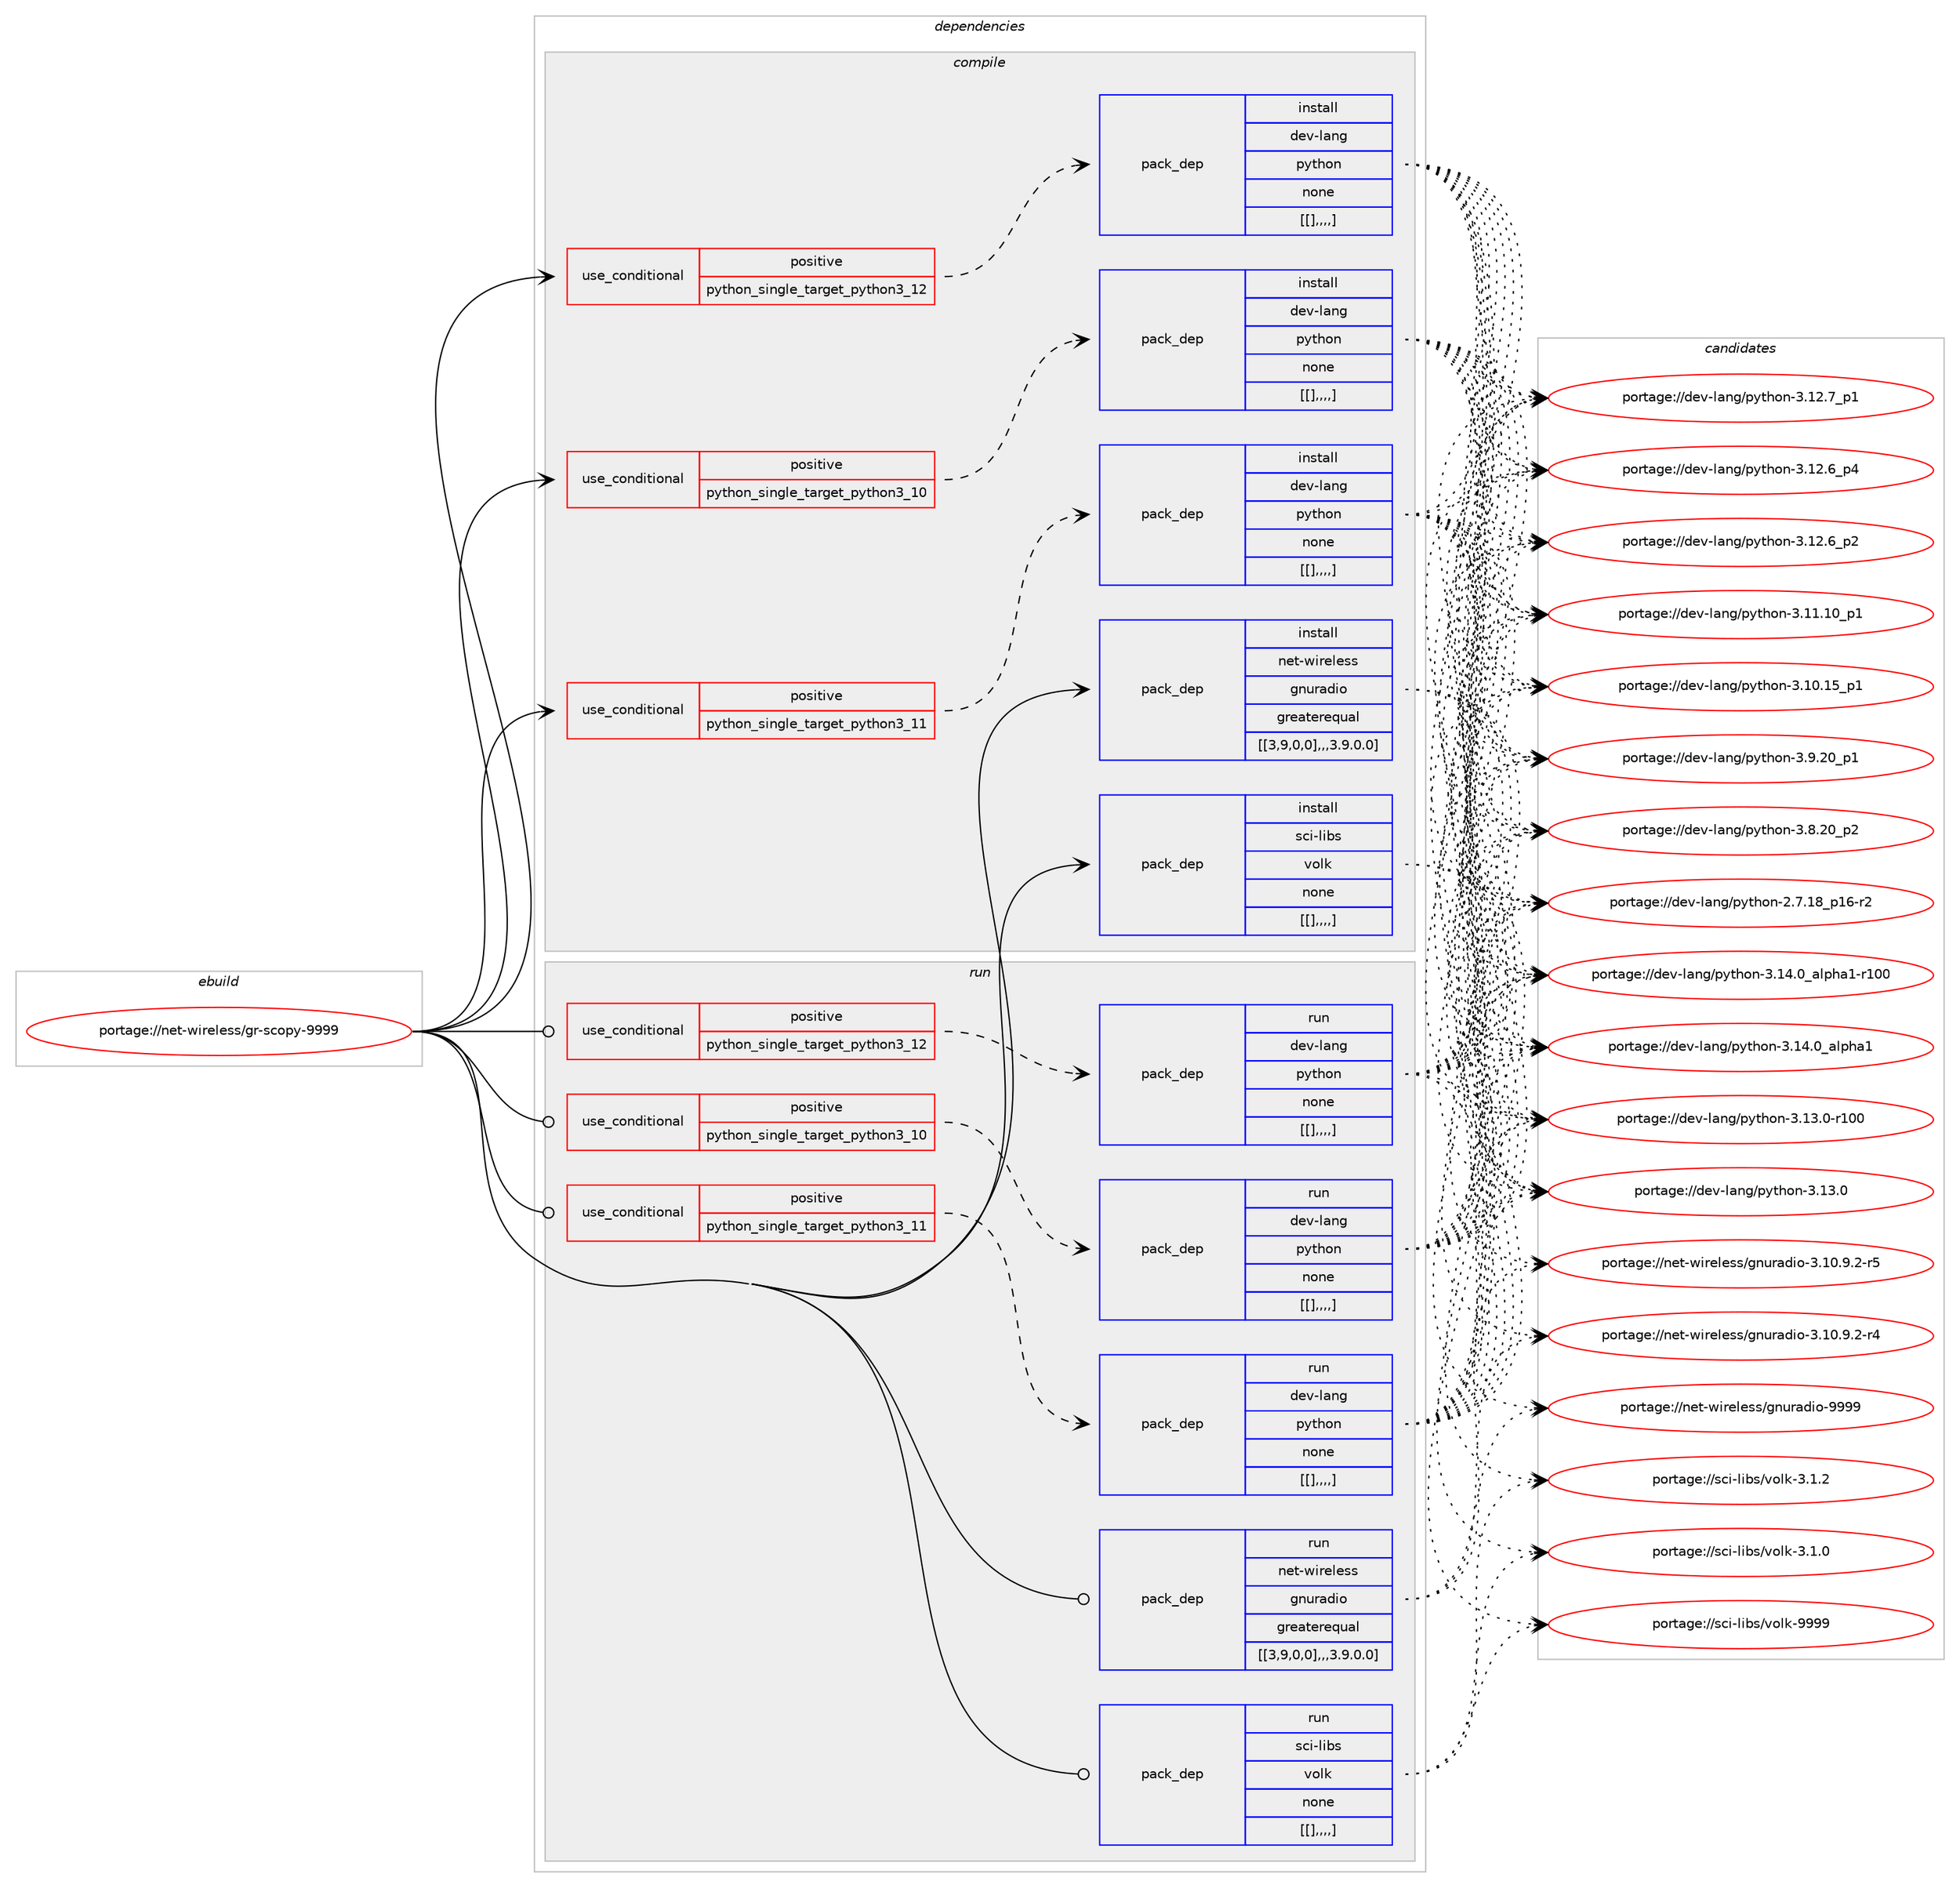 digraph prolog {

# *************
# Graph options
# *************

newrank=true;
concentrate=true;
compound=true;
graph [rankdir=LR,fontname=Helvetica,fontsize=10,ranksep=1.5];#, ranksep=2.5, nodesep=0.2];
edge  [arrowhead=vee];
node  [fontname=Helvetica,fontsize=10];

# **********
# The ebuild
# **********

subgraph cluster_leftcol {
color=gray;
label=<<i>ebuild</i>>;
id [label="portage://net-wireless/gr-scopy-9999", color=red, width=4, href="../net-wireless/gr-scopy-9999.svg"];
}

# ****************
# The dependencies
# ****************

subgraph cluster_midcol {
color=gray;
label=<<i>dependencies</i>>;
subgraph cluster_compile {
fillcolor="#eeeeee";
style=filled;
label=<<i>compile</i>>;
subgraph cond109153 {
dependency411493 [label=<<TABLE BORDER="0" CELLBORDER="1" CELLSPACING="0" CELLPADDING="4"><TR><TD ROWSPAN="3" CELLPADDING="10">use_conditional</TD></TR><TR><TD>positive</TD></TR><TR><TD>python_single_target_python3_10</TD></TR></TABLE>>, shape=none, color=red];
subgraph pack299265 {
dependency411546 [label=<<TABLE BORDER="0" CELLBORDER="1" CELLSPACING="0" CELLPADDING="4" WIDTH="220"><TR><TD ROWSPAN="6" CELLPADDING="30">pack_dep</TD></TR><TR><TD WIDTH="110">install</TD></TR><TR><TD>dev-lang</TD></TR><TR><TD>python</TD></TR><TR><TD>none</TD></TR><TR><TD>[[],,,,]</TD></TR></TABLE>>, shape=none, color=blue];
}
dependency411493:e -> dependency411546:w [weight=20,style="dashed",arrowhead="vee"];
}
id:e -> dependency411493:w [weight=20,style="solid",arrowhead="vee"];
subgraph cond109180 {
dependency411579 [label=<<TABLE BORDER="0" CELLBORDER="1" CELLSPACING="0" CELLPADDING="4"><TR><TD ROWSPAN="3" CELLPADDING="10">use_conditional</TD></TR><TR><TD>positive</TD></TR><TR><TD>python_single_target_python3_11</TD></TR></TABLE>>, shape=none, color=red];
subgraph pack299331 {
dependency411611 [label=<<TABLE BORDER="0" CELLBORDER="1" CELLSPACING="0" CELLPADDING="4" WIDTH="220"><TR><TD ROWSPAN="6" CELLPADDING="30">pack_dep</TD></TR><TR><TD WIDTH="110">install</TD></TR><TR><TD>dev-lang</TD></TR><TR><TD>python</TD></TR><TR><TD>none</TD></TR><TR><TD>[[],,,,]</TD></TR></TABLE>>, shape=none, color=blue];
}
dependency411579:e -> dependency411611:w [weight=20,style="dashed",arrowhead="vee"];
}
id:e -> dependency411579:w [weight=20,style="solid",arrowhead="vee"];
subgraph cond109200 {
dependency411651 [label=<<TABLE BORDER="0" CELLBORDER="1" CELLSPACING="0" CELLPADDING="4"><TR><TD ROWSPAN="3" CELLPADDING="10">use_conditional</TD></TR><TR><TD>positive</TD></TR><TR><TD>python_single_target_python3_12</TD></TR></TABLE>>, shape=none, color=red];
subgraph pack299376 {
dependency411688 [label=<<TABLE BORDER="0" CELLBORDER="1" CELLSPACING="0" CELLPADDING="4" WIDTH="220"><TR><TD ROWSPAN="6" CELLPADDING="30">pack_dep</TD></TR><TR><TD WIDTH="110">install</TD></TR><TR><TD>dev-lang</TD></TR><TR><TD>python</TD></TR><TR><TD>none</TD></TR><TR><TD>[[],,,,]</TD></TR></TABLE>>, shape=none, color=blue];
}
dependency411651:e -> dependency411688:w [weight=20,style="dashed",arrowhead="vee"];
}
id:e -> dependency411651:w [weight=20,style="solid",arrowhead="vee"];
subgraph pack299409 {
dependency411738 [label=<<TABLE BORDER="0" CELLBORDER="1" CELLSPACING="0" CELLPADDING="4" WIDTH="220"><TR><TD ROWSPAN="6" CELLPADDING="30">pack_dep</TD></TR><TR><TD WIDTH="110">install</TD></TR><TR><TD>net-wireless</TD></TR><TR><TD>gnuradio</TD></TR><TR><TD>greaterequal</TD></TR><TR><TD>[[3,9,0,0],,,3.9.0.0]</TD></TR></TABLE>>, shape=none, color=blue];
}
id:e -> dependency411738:w [weight=20,style="solid",arrowhead="vee"];
subgraph pack299433 {
dependency411756 [label=<<TABLE BORDER="0" CELLBORDER="1" CELLSPACING="0" CELLPADDING="4" WIDTH="220"><TR><TD ROWSPAN="6" CELLPADDING="30">pack_dep</TD></TR><TR><TD WIDTH="110">install</TD></TR><TR><TD>sci-libs</TD></TR><TR><TD>volk</TD></TR><TR><TD>none</TD></TR><TR><TD>[[],,,,]</TD></TR></TABLE>>, shape=none, color=blue];
}
id:e -> dependency411756:w [weight=20,style="solid",arrowhead="vee"];
}
subgraph cluster_compileandrun {
fillcolor="#eeeeee";
style=filled;
label=<<i>compile and run</i>>;
}
subgraph cluster_run {
fillcolor="#eeeeee";
style=filled;
label=<<i>run</i>>;
subgraph cond109243 {
dependency411762 [label=<<TABLE BORDER="0" CELLBORDER="1" CELLSPACING="0" CELLPADDING="4"><TR><TD ROWSPAN="3" CELLPADDING="10">use_conditional</TD></TR><TR><TD>positive</TD></TR><TR><TD>python_single_target_python3_10</TD></TR></TABLE>>, shape=none, color=red];
subgraph pack299453 {
dependency411805 [label=<<TABLE BORDER="0" CELLBORDER="1" CELLSPACING="0" CELLPADDING="4" WIDTH="220"><TR><TD ROWSPAN="6" CELLPADDING="30">pack_dep</TD></TR><TR><TD WIDTH="110">run</TD></TR><TR><TD>dev-lang</TD></TR><TR><TD>python</TD></TR><TR><TD>none</TD></TR><TR><TD>[[],,,,]</TD></TR></TABLE>>, shape=none, color=blue];
}
dependency411762:e -> dependency411805:w [weight=20,style="dashed",arrowhead="vee"];
}
id:e -> dependency411762:w [weight=20,style="solid",arrowhead="odot"];
subgraph cond109268 {
dependency411850 [label=<<TABLE BORDER="0" CELLBORDER="1" CELLSPACING="0" CELLPADDING="4"><TR><TD ROWSPAN="3" CELLPADDING="10">use_conditional</TD></TR><TR><TD>positive</TD></TR><TR><TD>python_single_target_python3_11</TD></TR></TABLE>>, shape=none, color=red];
subgraph pack299497 {
dependency411888 [label=<<TABLE BORDER="0" CELLBORDER="1" CELLSPACING="0" CELLPADDING="4" WIDTH="220"><TR><TD ROWSPAN="6" CELLPADDING="30">pack_dep</TD></TR><TR><TD WIDTH="110">run</TD></TR><TR><TD>dev-lang</TD></TR><TR><TD>python</TD></TR><TR><TD>none</TD></TR><TR><TD>[[],,,,]</TD></TR></TABLE>>, shape=none, color=blue];
}
dependency411850:e -> dependency411888:w [weight=20,style="dashed",arrowhead="vee"];
}
id:e -> dependency411850:w [weight=20,style="solid",arrowhead="odot"];
subgraph cond109286 {
dependency411932 [label=<<TABLE BORDER="0" CELLBORDER="1" CELLSPACING="0" CELLPADDING="4"><TR><TD ROWSPAN="3" CELLPADDING="10">use_conditional</TD></TR><TR><TD>positive</TD></TR><TR><TD>python_single_target_python3_12</TD></TR></TABLE>>, shape=none, color=red];
subgraph pack299560 {
dependency412023 [label=<<TABLE BORDER="0" CELLBORDER="1" CELLSPACING="0" CELLPADDING="4" WIDTH="220"><TR><TD ROWSPAN="6" CELLPADDING="30">pack_dep</TD></TR><TR><TD WIDTH="110">run</TD></TR><TR><TD>dev-lang</TD></TR><TR><TD>python</TD></TR><TR><TD>none</TD></TR><TR><TD>[[],,,,]</TD></TR></TABLE>>, shape=none, color=blue];
}
dependency411932:e -> dependency412023:w [weight=20,style="dashed",arrowhead="vee"];
}
id:e -> dependency411932:w [weight=20,style="solid",arrowhead="odot"];
subgraph pack299650 {
dependency412110 [label=<<TABLE BORDER="0" CELLBORDER="1" CELLSPACING="0" CELLPADDING="4" WIDTH="220"><TR><TD ROWSPAN="6" CELLPADDING="30">pack_dep</TD></TR><TR><TD WIDTH="110">run</TD></TR><TR><TD>net-wireless</TD></TR><TR><TD>gnuradio</TD></TR><TR><TD>greaterequal</TD></TR><TR><TD>[[3,9,0,0],,,3.9.0.0]</TD></TR></TABLE>>, shape=none, color=blue];
}
id:e -> dependency412110:w [weight=20,style="solid",arrowhead="odot"];
subgraph pack299699 {
dependency412167 [label=<<TABLE BORDER="0" CELLBORDER="1" CELLSPACING="0" CELLPADDING="4" WIDTH="220"><TR><TD ROWSPAN="6" CELLPADDING="30">pack_dep</TD></TR><TR><TD WIDTH="110">run</TD></TR><TR><TD>sci-libs</TD></TR><TR><TD>volk</TD></TR><TR><TD>none</TD></TR><TR><TD>[[],,,,]</TD></TR></TABLE>>, shape=none, color=blue];
}
id:e -> dependency412167:w [weight=20,style="solid",arrowhead="odot"];
}
}

# **************
# The candidates
# **************

subgraph cluster_choices {
rank=same;
color=gray;
label=<<i>candidates</i>>;

subgraph choice299057 {
color=black;
nodesep=1;
choice100101118451089711010347112121116104111110455146495246489597108112104974945114494848 [label="portage://dev-lang/python-3.14.0_alpha1-r100", color=red, width=4,href="../dev-lang/python-3.14.0_alpha1-r100.svg"];
choice1001011184510897110103471121211161041111104551464952464895971081121049749 [label="portage://dev-lang/python-3.14.0_alpha1", color=red, width=4,href="../dev-lang/python-3.14.0_alpha1.svg"];
choice1001011184510897110103471121211161041111104551464951464845114494848 [label="portage://dev-lang/python-3.13.0-r100", color=red, width=4,href="../dev-lang/python-3.13.0-r100.svg"];
choice10010111845108971101034711212111610411111045514649514648 [label="portage://dev-lang/python-3.13.0", color=red, width=4,href="../dev-lang/python-3.13.0.svg"];
choice100101118451089711010347112121116104111110455146495046559511249 [label="portage://dev-lang/python-3.12.7_p1", color=red, width=4,href="../dev-lang/python-3.12.7_p1.svg"];
choice100101118451089711010347112121116104111110455146495046549511252 [label="portage://dev-lang/python-3.12.6_p4", color=red, width=4,href="../dev-lang/python-3.12.6_p4.svg"];
choice100101118451089711010347112121116104111110455146495046549511250 [label="portage://dev-lang/python-3.12.6_p2", color=red, width=4,href="../dev-lang/python-3.12.6_p2.svg"];
choice10010111845108971101034711212111610411111045514649494649489511249 [label="portage://dev-lang/python-3.11.10_p1", color=red, width=4,href="../dev-lang/python-3.11.10_p1.svg"];
choice10010111845108971101034711212111610411111045514649484649539511249 [label="portage://dev-lang/python-3.10.15_p1", color=red, width=4,href="../dev-lang/python-3.10.15_p1.svg"];
choice100101118451089711010347112121116104111110455146574650489511249 [label="portage://dev-lang/python-3.9.20_p1", color=red, width=4,href="../dev-lang/python-3.9.20_p1.svg"];
choice100101118451089711010347112121116104111110455146564650489511250 [label="portage://dev-lang/python-3.8.20_p2", color=red, width=4,href="../dev-lang/python-3.8.20_p2.svg"];
choice100101118451089711010347112121116104111110455046554649569511249544511450 [label="portage://dev-lang/python-2.7.18_p16-r2", color=red, width=4,href="../dev-lang/python-2.7.18_p16-r2.svg"];
dependency411546:e -> choice100101118451089711010347112121116104111110455146495246489597108112104974945114494848:w [style=dotted,weight="100"];
dependency411546:e -> choice1001011184510897110103471121211161041111104551464952464895971081121049749:w [style=dotted,weight="100"];
dependency411546:e -> choice1001011184510897110103471121211161041111104551464951464845114494848:w [style=dotted,weight="100"];
dependency411546:e -> choice10010111845108971101034711212111610411111045514649514648:w [style=dotted,weight="100"];
dependency411546:e -> choice100101118451089711010347112121116104111110455146495046559511249:w [style=dotted,weight="100"];
dependency411546:e -> choice100101118451089711010347112121116104111110455146495046549511252:w [style=dotted,weight="100"];
dependency411546:e -> choice100101118451089711010347112121116104111110455146495046549511250:w [style=dotted,weight="100"];
dependency411546:e -> choice10010111845108971101034711212111610411111045514649494649489511249:w [style=dotted,weight="100"];
dependency411546:e -> choice10010111845108971101034711212111610411111045514649484649539511249:w [style=dotted,weight="100"];
dependency411546:e -> choice100101118451089711010347112121116104111110455146574650489511249:w [style=dotted,weight="100"];
dependency411546:e -> choice100101118451089711010347112121116104111110455146564650489511250:w [style=dotted,weight="100"];
dependency411546:e -> choice100101118451089711010347112121116104111110455046554649569511249544511450:w [style=dotted,weight="100"];
}
subgraph choice299071 {
color=black;
nodesep=1;
choice100101118451089711010347112121116104111110455146495246489597108112104974945114494848 [label="portage://dev-lang/python-3.14.0_alpha1-r100", color=red, width=4,href="../dev-lang/python-3.14.0_alpha1-r100.svg"];
choice1001011184510897110103471121211161041111104551464952464895971081121049749 [label="portage://dev-lang/python-3.14.0_alpha1", color=red, width=4,href="../dev-lang/python-3.14.0_alpha1.svg"];
choice1001011184510897110103471121211161041111104551464951464845114494848 [label="portage://dev-lang/python-3.13.0-r100", color=red, width=4,href="../dev-lang/python-3.13.0-r100.svg"];
choice10010111845108971101034711212111610411111045514649514648 [label="portage://dev-lang/python-3.13.0", color=red, width=4,href="../dev-lang/python-3.13.0.svg"];
choice100101118451089711010347112121116104111110455146495046559511249 [label="portage://dev-lang/python-3.12.7_p1", color=red, width=4,href="../dev-lang/python-3.12.7_p1.svg"];
choice100101118451089711010347112121116104111110455146495046549511252 [label="portage://dev-lang/python-3.12.6_p4", color=red, width=4,href="../dev-lang/python-3.12.6_p4.svg"];
choice100101118451089711010347112121116104111110455146495046549511250 [label="portage://dev-lang/python-3.12.6_p2", color=red, width=4,href="../dev-lang/python-3.12.6_p2.svg"];
choice10010111845108971101034711212111610411111045514649494649489511249 [label="portage://dev-lang/python-3.11.10_p1", color=red, width=4,href="../dev-lang/python-3.11.10_p1.svg"];
choice10010111845108971101034711212111610411111045514649484649539511249 [label="portage://dev-lang/python-3.10.15_p1", color=red, width=4,href="../dev-lang/python-3.10.15_p1.svg"];
choice100101118451089711010347112121116104111110455146574650489511249 [label="portage://dev-lang/python-3.9.20_p1", color=red, width=4,href="../dev-lang/python-3.9.20_p1.svg"];
choice100101118451089711010347112121116104111110455146564650489511250 [label="portage://dev-lang/python-3.8.20_p2", color=red, width=4,href="../dev-lang/python-3.8.20_p2.svg"];
choice100101118451089711010347112121116104111110455046554649569511249544511450 [label="portage://dev-lang/python-2.7.18_p16-r2", color=red, width=4,href="../dev-lang/python-2.7.18_p16-r2.svg"];
dependency411611:e -> choice100101118451089711010347112121116104111110455146495246489597108112104974945114494848:w [style=dotted,weight="100"];
dependency411611:e -> choice1001011184510897110103471121211161041111104551464952464895971081121049749:w [style=dotted,weight="100"];
dependency411611:e -> choice1001011184510897110103471121211161041111104551464951464845114494848:w [style=dotted,weight="100"];
dependency411611:e -> choice10010111845108971101034711212111610411111045514649514648:w [style=dotted,weight="100"];
dependency411611:e -> choice100101118451089711010347112121116104111110455146495046559511249:w [style=dotted,weight="100"];
dependency411611:e -> choice100101118451089711010347112121116104111110455146495046549511252:w [style=dotted,weight="100"];
dependency411611:e -> choice100101118451089711010347112121116104111110455146495046549511250:w [style=dotted,weight="100"];
dependency411611:e -> choice10010111845108971101034711212111610411111045514649494649489511249:w [style=dotted,weight="100"];
dependency411611:e -> choice10010111845108971101034711212111610411111045514649484649539511249:w [style=dotted,weight="100"];
dependency411611:e -> choice100101118451089711010347112121116104111110455146574650489511249:w [style=dotted,weight="100"];
dependency411611:e -> choice100101118451089711010347112121116104111110455146564650489511250:w [style=dotted,weight="100"];
dependency411611:e -> choice100101118451089711010347112121116104111110455046554649569511249544511450:w [style=dotted,weight="100"];
}
subgraph choice299089 {
color=black;
nodesep=1;
choice100101118451089711010347112121116104111110455146495246489597108112104974945114494848 [label="portage://dev-lang/python-3.14.0_alpha1-r100", color=red, width=4,href="../dev-lang/python-3.14.0_alpha1-r100.svg"];
choice1001011184510897110103471121211161041111104551464952464895971081121049749 [label="portage://dev-lang/python-3.14.0_alpha1", color=red, width=4,href="../dev-lang/python-3.14.0_alpha1.svg"];
choice1001011184510897110103471121211161041111104551464951464845114494848 [label="portage://dev-lang/python-3.13.0-r100", color=red, width=4,href="../dev-lang/python-3.13.0-r100.svg"];
choice10010111845108971101034711212111610411111045514649514648 [label="portage://dev-lang/python-3.13.0", color=red, width=4,href="../dev-lang/python-3.13.0.svg"];
choice100101118451089711010347112121116104111110455146495046559511249 [label="portage://dev-lang/python-3.12.7_p1", color=red, width=4,href="../dev-lang/python-3.12.7_p1.svg"];
choice100101118451089711010347112121116104111110455146495046549511252 [label="portage://dev-lang/python-3.12.6_p4", color=red, width=4,href="../dev-lang/python-3.12.6_p4.svg"];
choice100101118451089711010347112121116104111110455146495046549511250 [label="portage://dev-lang/python-3.12.6_p2", color=red, width=4,href="../dev-lang/python-3.12.6_p2.svg"];
choice10010111845108971101034711212111610411111045514649494649489511249 [label="portage://dev-lang/python-3.11.10_p1", color=red, width=4,href="../dev-lang/python-3.11.10_p1.svg"];
choice10010111845108971101034711212111610411111045514649484649539511249 [label="portage://dev-lang/python-3.10.15_p1", color=red, width=4,href="../dev-lang/python-3.10.15_p1.svg"];
choice100101118451089711010347112121116104111110455146574650489511249 [label="portage://dev-lang/python-3.9.20_p1", color=red, width=4,href="../dev-lang/python-3.9.20_p1.svg"];
choice100101118451089711010347112121116104111110455146564650489511250 [label="portage://dev-lang/python-3.8.20_p2", color=red, width=4,href="../dev-lang/python-3.8.20_p2.svg"];
choice100101118451089711010347112121116104111110455046554649569511249544511450 [label="portage://dev-lang/python-2.7.18_p16-r2", color=red, width=4,href="../dev-lang/python-2.7.18_p16-r2.svg"];
dependency411688:e -> choice100101118451089711010347112121116104111110455146495246489597108112104974945114494848:w [style=dotted,weight="100"];
dependency411688:e -> choice1001011184510897110103471121211161041111104551464952464895971081121049749:w [style=dotted,weight="100"];
dependency411688:e -> choice1001011184510897110103471121211161041111104551464951464845114494848:w [style=dotted,weight="100"];
dependency411688:e -> choice10010111845108971101034711212111610411111045514649514648:w [style=dotted,weight="100"];
dependency411688:e -> choice100101118451089711010347112121116104111110455146495046559511249:w [style=dotted,weight="100"];
dependency411688:e -> choice100101118451089711010347112121116104111110455146495046549511252:w [style=dotted,weight="100"];
dependency411688:e -> choice100101118451089711010347112121116104111110455146495046549511250:w [style=dotted,weight="100"];
dependency411688:e -> choice10010111845108971101034711212111610411111045514649494649489511249:w [style=dotted,weight="100"];
dependency411688:e -> choice10010111845108971101034711212111610411111045514649484649539511249:w [style=dotted,weight="100"];
dependency411688:e -> choice100101118451089711010347112121116104111110455146574650489511249:w [style=dotted,weight="100"];
dependency411688:e -> choice100101118451089711010347112121116104111110455146564650489511250:w [style=dotted,weight="100"];
dependency411688:e -> choice100101118451089711010347112121116104111110455046554649569511249544511450:w [style=dotted,weight="100"];
}
subgraph choice299105 {
color=black;
nodesep=1;
choice1101011164511910511410110810111511547103110117114971001051114557575757 [label="portage://net-wireless/gnuradio-9999", color=red, width=4,href="../net-wireless/gnuradio-9999.svg"];
choice1101011164511910511410110810111511547103110117114971001051114551464948465746504511453 [label="portage://net-wireless/gnuradio-3.10.9.2-r5", color=red, width=4,href="../net-wireless/gnuradio-3.10.9.2-r5.svg"];
choice1101011164511910511410110810111511547103110117114971001051114551464948465746504511452 [label="portage://net-wireless/gnuradio-3.10.9.2-r4", color=red, width=4,href="../net-wireless/gnuradio-3.10.9.2-r4.svg"];
dependency411738:e -> choice1101011164511910511410110810111511547103110117114971001051114557575757:w [style=dotted,weight="100"];
dependency411738:e -> choice1101011164511910511410110810111511547103110117114971001051114551464948465746504511453:w [style=dotted,weight="100"];
dependency411738:e -> choice1101011164511910511410110810111511547103110117114971001051114551464948465746504511452:w [style=dotted,weight="100"];
}
subgraph choice299108 {
color=black;
nodesep=1;
choice115991054510810598115471181111081074557575757 [label="portage://sci-libs/volk-9999", color=red, width=4,href="../sci-libs/volk-9999.svg"];
choice11599105451081059811547118111108107455146494650 [label="portage://sci-libs/volk-3.1.2", color=red, width=4,href="../sci-libs/volk-3.1.2.svg"];
choice11599105451081059811547118111108107455146494648 [label="portage://sci-libs/volk-3.1.0", color=red, width=4,href="../sci-libs/volk-3.1.0.svg"];
dependency411756:e -> choice115991054510810598115471181111081074557575757:w [style=dotted,weight="100"];
dependency411756:e -> choice11599105451081059811547118111108107455146494650:w [style=dotted,weight="100"];
dependency411756:e -> choice11599105451081059811547118111108107455146494648:w [style=dotted,weight="100"];
}
subgraph choice299128 {
color=black;
nodesep=1;
choice100101118451089711010347112121116104111110455146495246489597108112104974945114494848 [label="portage://dev-lang/python-3.14.0_alpha1-r100", color=red, width=4,href="../dev-lang/python-3.14.0_alpha1-r100.svg"];
choice1001011184510897110103471121211161041111104551464952464895971081121049749 [label="portage://dev-lang/python-3.14.0_alpha1", color=red, width=4,href="../dev-lang/python-3.14.0_alpha1.svg"];
choice1001011184510897110103471121211161041111104551464951464845114494848 [label="portage://dev-lang/python-3.13.0-r100", color=red, width=4,href="../dev-lang/python-3.13.0-r100.svg"];
choice10010111845108971101034711212111610411111045514649514648 [label="portage://dev-lang/python-3.13.0", color=red, width=4,href="../dev-lang/python-3.13.0.svg"];
choice100101118451089711010347112121116104111110455146495046559511249 [label="portage://dev-lang/python-3.12.7_p1", color=red, width=4,href="../dev-lang/python-3.12.7_p1.svg"];
choice100101118451089711010347112121116104111110455146495046549511252 [label="portage://dev-lang/python-3.12.6_p4", color=red, width=4,href="../dev-lang/python-3.12.6_p4.svg"];
choice100101118451089711010347112121116104111110455146495046549511250 [label="portage://dev-lang/python-3.12.6_p2", color=red, width=4,href="../dev-lang/python-3.12.6_p2.svg"];
choice10010111845108971101034711212111610411111045514649494649489511249 [label="portage://dev-lang/python-3.11.10_p1", color=red, width=4,href="../dev-lang/python-3.11.10_p1.svg"];
choice10010111845108971101034711212111610411111045514649484649539511249 [label="portage://dev-lang/python-3.10.15_p1", color=red, width=4,href="../dev-lang/python-3.10.15_p1.svg"];
choice100101118451089711010347112121116104111110455146574650489511249 [label="portage://dev-lang/python-3.9.20_p1", color=red, width=4,href="../dev-lang/python-3.9.20_p1.svg"];
choice100101118451089711010347112121116104111110455146564650489511250 [label="portage://dev-lang/python-3.8.20_p2", color=red, width=4,href="../dev-lang/python-3.8.20_p2.svg"];
choice100101118451089711010347112121116104111110455046554649569511249544511450 [label="portage://dev-lang/python-2.7.18_p16-r2", color=red, width=4,href="../dev-lang/python-2.7.18_p16-r2.svg"];
dependency411805:e -> choice100101118451089711010347112121116104111110455146495246489597108112104974945114494848:w [style=dotted,weight="100"];
dependency411805:e -> choice1001011184510897110103471121211161041111104551464952464895971081121049749:w [style=dotted,weight="100"];
dependency411805:e -> choice1001011184510897110103471121211161041111104551464951464845114494848:w [style=dotted,weight="100"];
dependency411805:e -> choice10010111845108971101034711212111610411111045514649514648:w [style=dotted,weight="100"];
dependency411805:e -> choice100101118451089711010347112121116104111110455146495046559511249:w [style=dotted,weight="100"];
dependency411805:e -> choice100101118451089711010347112121116104111110455146495046549511252:w [style=dotted,weight="100"];
dependency411805:e -> choice100101118451089711010347112121116104111110455146495046549511250:w [style=dotted,weight="100"];
dependency411805:e -> choice10010111845108971101034711212111610411111045514649494649489511249:w [style=dotted,weight="100"];
dependency411805:e -> choice10010111845108971101034711212111610411111045514649484649539511249:w [style=dotted,weight="100"];
dependency411805:e -> choice100101118451089711010347112121116104111110455146574650489511249:w [style=dotted,weight="100"];
dependency411805:e -> choice100101118451089711010347112121116104111110455146564650489511250:w [style=dotted,weight="100"];
dependency411805:e -> choice100101118451089711010347112121116104111110455046554649569511249544511450:w [style=dotted,weight="100"];
}
subgraph choice299169 {
color=black;
nodesep=1;
choice100101118451089711010347112121116104111110455146495246489597108112104974945114494848 [label="portage://dev-lang/python-3.14.0_alpha1-r100", color=red, width=4,href="../dev-lang/python-3.14.0_alpha1-r100.svg"];
choice1001011184510897110103471121211161041111104551464952464895971081121049749 [label="portage://dev-lang/python-3.14.0_alpha1", color=red, width=4,href="../dev-lang/python-3.14.0_alpha1.svg"];
choice1001011184510897110103471121211161041111104551464951464845114494848 [label="portage://dev-lang/python-3.13.0-r100", color=red, width=4,href="../dev-lang/python-3.13.0-r100.svg"];
choice10010111845108971101034711212111610411111045514649514648 [label="portage://dev-lang/python-3.13.0", color=red, width=4,href="../dev-lang/python-3.13.0.svg"];
choice100101118451089711010347112121116104111110455146495046559511249 [label="portage://dev-lang/python-3.12.7_p1", color=red, width=4,href="../dev-lang/python-3.12.7_p1.svg"];
choice100101118451089711010347112121116104111110455146495046549511252 [label="portage://dev-lang/python-3.12.6_p4", color=red, width=4,href="../dev-lang/python-3.12.6_p4.svg"];
choice100101118451089711010347112121116104111110455146495046549511250 [label="portage://dev-lang/python-3.12.6_p2", color=red, width=4,href="../dev-lang/python-3.12.6_p2.svg"];
choice10010111845108971101034711212111610411111045514649494649489511249 [label="portage://dev-lang/python-3.11.10_p1", color=red, width=4,href="../dev-lang/python-3.11.10_p1.svg"];
choice10010111845108971101034711212111610411111045514649484649539511249 [label="portage://dev-lang/python-3.10.15_p1", color=red, width=4,href="../dev-lang/python-3.10.15_p1.svg"];
choice100101118451089711010347112121116104111110455146574650489511249 [label="portage://dev-lang/python-3.9.20_p1", color=red, width=4,href="../dev-lang/python-3.9.20_p1.svg"];
choice100101118451089711010347112121116104111110455146564650489511250 [label="portage://dev-lang/python-3.8.20_p2", color=red, width=4,href="../dev-lang/python-3.8.20_p2.svg"];
choice100101118451089711010347112121116104111110455046554649569511249544511450 [label="portage://dev-lang/python-2.7.18_p16-r2", color=red, width=4,href="../dev-lang/python-2.7.18_p16-r2.svg"];
dependency411888:e -> choice100101118451089711010347112121116104111110455146495246489597108112104974945114494848:w [style=dotted,weight="100"];
dependency411888:e -> choice1001011184510897110103471121211161041111104551464952464895971081121049749:w [style=dotted,weight="100"];
dependency411888:e -> choice1001011184510897110103471121211161041111104551464951464845114494848:w [style=dotted,weight="100"];
dependency411888:e -> choice10010111845108971101034711212111610411111045514649514648:w [style=dotted,weight="100"];
dependency411888:e -> choice100101118451089711010347112121116104111110455146495046559511249:w [style=dotted,weight="100"];
dependency411888:e -> choice100101118451089711010347112121116104111110455146495046549511252:w [style=dotted,weight="100"];
dependency411888:e -> choice100101118451089711010347112121116104111110455146495046549511250:w [style=dotted,weight="100"];
dependency411888:e -> choice10010111845108971101034711212111610411111045514649494649489511249:w [style=dotted,weight="100"];
dependency411888:e -> choice10010111845108971101034711212111610411111045514649484649539511249:w [style=dotted,weight="100"];
dependency411888:e -> choice100101118451089711010347112121116104111110455146574650489511249:w [style=dotted,weight="100"];
dependency411888:e -> choice100101118451089711010347112121116104111110455146564650489511250:w [style=dotted,weight="100"];
dependency411888:e -> choice100101118451089711010347112121116104111110455046554649569511249544511450:w [style=dotted,weight="100"];
}
subgraph choice299214 {
color=black;
nodesep=1;
choice100101118451089711010347112121116104111110455146495246489597108112104974945114494848 [label="portage://dev-lang/python-3.14.0_alpha1-r100", color=red, width=4,href="../dev-lang/python-3.14.0_alpha1-r100.svg"];
choice1001011184510897110103471121211161041111104551464952464895971081121049749 [label="portage://dev-lang/python-3.14.0_alpha1", color=red, width=4,href="../dev-lang/python-3.14.0_alpha1.svg"];
choice1001011184510897110103471121211161041111104551464951464845114494848 [label="portage://dev-lang/python-3.13.0-r100", color=red, width=4,href="../dev-lang/python-3.13.0-r100.svg"];
choice10010111845108971101034711212111610411111045514649514648 [label="portage://dev-lang/python-3.13.0", color=red, width=4,href="../dev-lang/python-3.13.0.svg"];
choice100101118451089711010347112121116104111110455146495046559511249 [label="portage://dev-lang/python-3.12.7_p1", color=red, width=4,href="../dev-lang/python-3.12.7_p1.svg"];
choice100101118451089711010347112121116104111110455146495046549511252 [label="portage://dev-lang/python-3.12.6_p4", color=red, width=4,href="../dev-lang/python-3.12.6_p4.svg"];
choice100101118451089711010347112121116104111110455146495046549511250 [label="portage://dev-lang/python-3.12.6_p2", color=red, width=4,href="../dev-lang/python-3.12.6_p2.svg"];
choice10010111845108971101034711212111610411111045514649494649489511249 [label="portage://dev-lang/python-3.11.10_p1", color=red, width=4,href="../dev-lang/python-3.11.10_p1.svg"];
choice10010111845108971101034711212111610411111045514649484649539511249 [label="portage://dev-lang/python-3.10.15_p1", color=red, width=4,href="../dev-lang/python-3.10.15_p1.svg"];
choice100101118451089711010347112121116104111110455146574650489511249 [label="portage://dev-lang/python-3.9.20_p1", color=red, width=4,href="../dev-lang/python-3.9.20_p1.svg"];
choice100101118451089711010347112121116104111110455146564650489511250 [label="portage://dev-lang/python-3.8.20_p2", color=red, width=4,href="../dev-lang/python-3.8.20_p2.svg"];
choice100101118451089711010347112121116104111110455046554649569511249544511450 [label="portage://dev-lang/python-2.7.18_p16-r2", color=red, width=4,href="../dev-lang/python-2.7.18_p16-r2.svg"];
dependency412023:e -> choice100101118451089711010347112121116104111110455146495246489597108112104974945114494848:w [style=dotted,weight="100"];
dependency412023:e -> choice1001011184510897110103471121211161041111104551464952464895971081121049749:w [style=dotted,weight="100"];
dependency412023:e -> choice1001011184510897110103471121211161041111104551464951464845114494848:w [style=dotted,weight="100"];
dependency412023:e -> choice10010111845108971101034711212111610411111045514649514648:w [style=dotted,weight="100"];
dependency412023:e -> choice100101118451089711010347112121116104111110455146495046559511249:w [style=dotted,weight="100"];
dependency412023:e -> choice100101118451089711010347112121116104111110455146495046549511252:w [style=dotted,weight="100"];
dependency412023:e -> choice100101118451089711010347112121116104111110455146495046549511250:w [style=dotted,weight="100"];
dependency412023:e -> choice10010111845108971101034711212111610411111045514649494649489511249:w [style=dotted,weight="100"];
dependency412023:e -> choice10010111845108971101034711212111610411111045514649484649539511249:w [style=dotted,weight="100"];
dependency412023:e -> choice100101118451089711010347112121116104111110455146574650489511249:w [style=dotted,weight="100"];
dependency412023:e -> choice100101118451089711010347112121116104111110455146564650489511250:w [style=dotted,weight="100"];
dependency412023:e -> choice100101118451089711010347112121116104111110455046554649569511249544511450:w [style=dotted,weight="100"];
}
subgraph choice299253 {
color=black;
nodesep=1;
choice1101011164511910511410110810111511547103110117114971001051114557575757 [label="portage://net-wireless/gnuradio-9999", color=red, width=4,href="../net-wireless/gnuradio-9999.svg"];
choice1101011164511910511410110810111511547103110117114971001051114551464948465746504511453 [label="portage://net-wireless/gnuradio-3.10.9.2-r5", color=red, width=4,href="../net-wireless/gnuradio-3.10.9.2-r5.svg"];
choice1101011164511910511410110810111511547103110117114971001051114551464948465746504511452 [label="portage://net-wireless/gnuradio-3.10.9.2-r4", color=red, width=4,href="../net-wireless/gnuradio-3.10.9.2-r4.svg"];
dependency412110:e -> choice1101011164511910511410110810111511547103110117114971001051114557575757:w [style=dotted,weight="100"];
dependency412110:e -> choice1101011164511910511410110810111511547103110117114971001051114551464948465746504511453:w [style=dotted,weight="100"];
dependency412110:e -> choice1101011164511910511410110810111511547103110117114971001051114551464948465746504511452:w [style=dotted,weight="100"];
}
subgraph choice299279 {
color=black;
nodesep=1;
choice115991054510810598115471181111081074557575757 [label="portage://sci-libs/volk-9999", color=red, width=4,href="../sci-libs/volk-9999.svg"];
choice11599105451081059811547118111108107455146494650 [label="portage://sci-libs/volk-3.1.2", color=red, width=4,href="../sci-libs/volk-3.1.2.svg"];
choice11599105451081059811547118111108107455146494648 [label="portage://sci-libs/volk-3.1.0", color=red, width=4,href="../sci-libs/volk-3.1.0.svg"];
dependency412167:e -> choice115991054510810598115471181111081074557575757:w [style=dotted,weight="100"];
dependency412167:e -> choice11599105451081059811547118111108107455146494650:w [style=dotted,weight="100"];
dependency412167:e -> choice11599105451081059811547118111108107455146494648:w [style=dotted,weight="100"];
}
}

}
